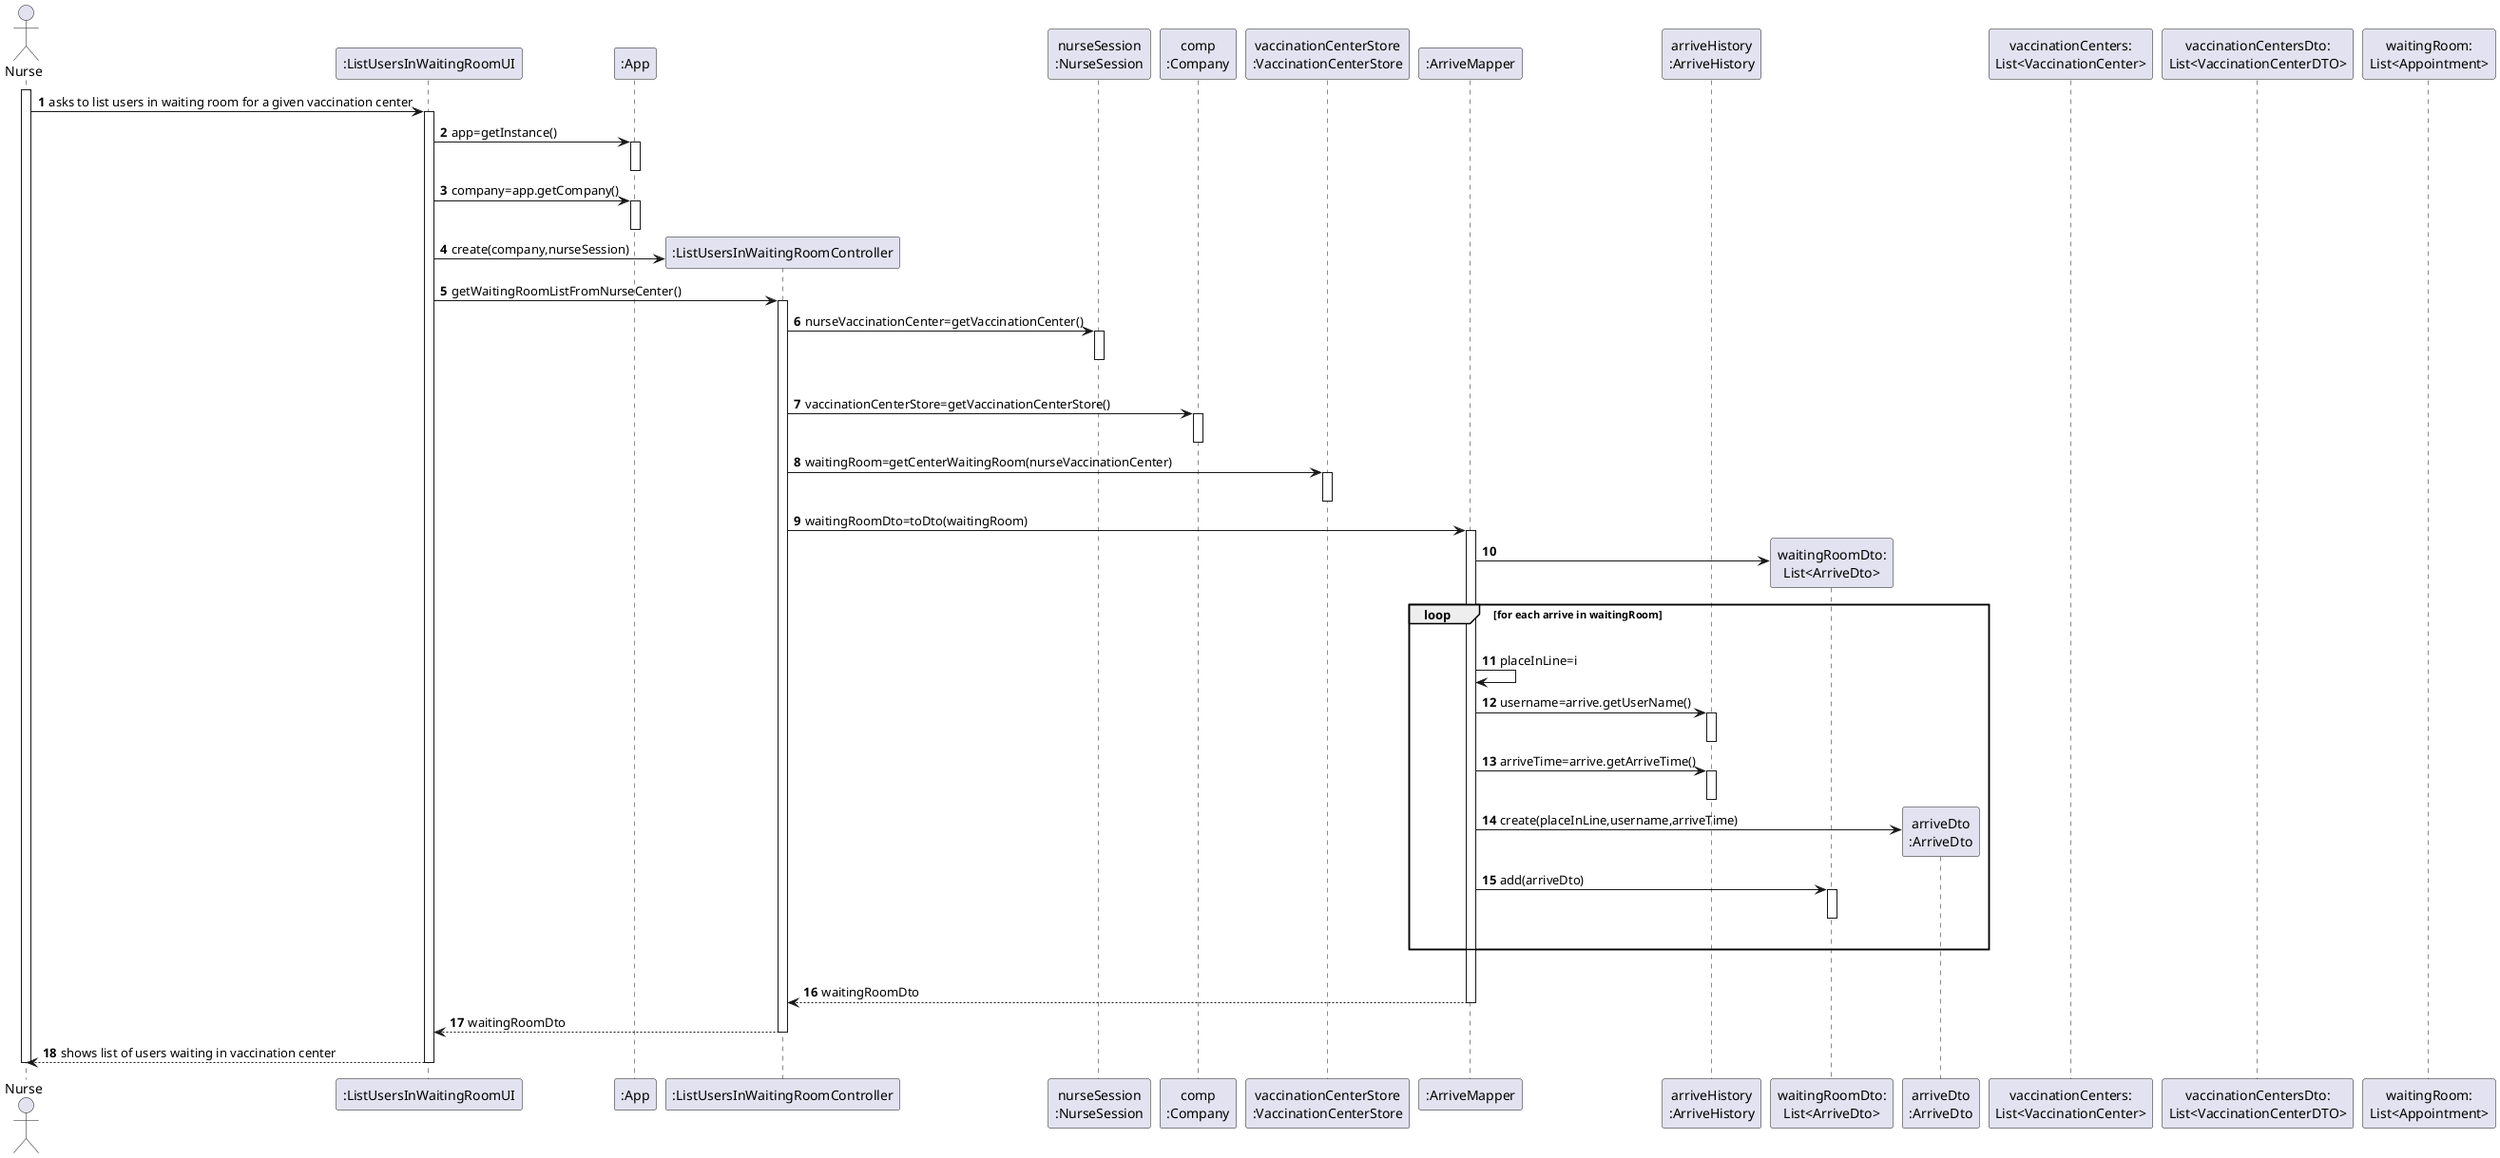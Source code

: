 @startuml
autonumber
'hide footbox
actor "Nurse" as NURSE

participant ":ListUsersInWaitingRoomUI" as UI
activate NURSE
NURSE -> UI : asks to list users in waiting room for a given vaccination center
activate UI
participant ":App" as APP
UI -> APP : app=getInstance()
activate APP
deactivate APP
UI -> APP : company=app.getCompany()
activate APP
deactivate APP

create ":ListUsersInWaitingRoomController" as CTRL

UI -> CTRL : create(company,nurseSession)

participant "nurseSession\n:NurseSession" as FAC
participant "comp\n:Company" as COMP
participant "vaccinationCenterStore\n:VaccinationCenterStore" as VACS
participant ":ArriveMapper" as ARRM
participant "arriveHistory\n:ArriveHistory" as ARR
participant "arrive:Arrive" as ARR


UI -> CTRL : getWaitingRoomListFromNurseCenter()
activate CTRL
CTRL -> FAC : nurseVaccinationCenter=getVaccinationCenter()
activate FAC
deactivate FAC
|||

CTRL -> COMP : vaccinationCenterStore=getVaccinationCenterStore()
activate COMP
deactivate

CTRL -> VACS : waitingRoom=getCenterWaitingRoom(nurseVaccinationCenter)
activate VACS
deactivate VACS

CTRL -> ARRM : waitingRoomDto=toDto(waitingRoom)
activate ARRM

create "waitingRoomDto:\nList<ArriveDto>" as WAITDTO

ARRM -> WAITDTO

loop for each arrive in waitingRoom
|||
  ARRM -> ARRM : placeInLine=i
  ARRM -> ARR : username=arrive.getUserName()
  activate ARR
  deactivate ARR
  ARRM -> ARR : arriveTime=arrive.getArriveTime()
  activate ARR
  deactivate ARR

  create "arriveDto\n:ArriveDto" as APODTO
  ARRM -> APODTO : create(placeInLine,username,arriveTime)

  ARRM -> WAITDTO : add(arriveDto)
  activate WAITDTO
  deactivate WAITDTO
|||
end

|||
ARRM --> CTRL : waitingRoomDto 

deactivate ARRM

CTRL --> UI: waitingRoomDto

deactivate COMP
deactivate CTRL
UI --> NURSE: shows list of users waiting in vaccination center
deactivate UI

deactivate UI
deactivate CTRL
deactivate NURSE

participant "vaccinationCenters:\nList<VaccinationCenter>"
participant "vaccinationCentersDto:\nList<VaccinationCenterDTO>"
participant "waitingRoom:\nList<Appointment>"

@enduml
